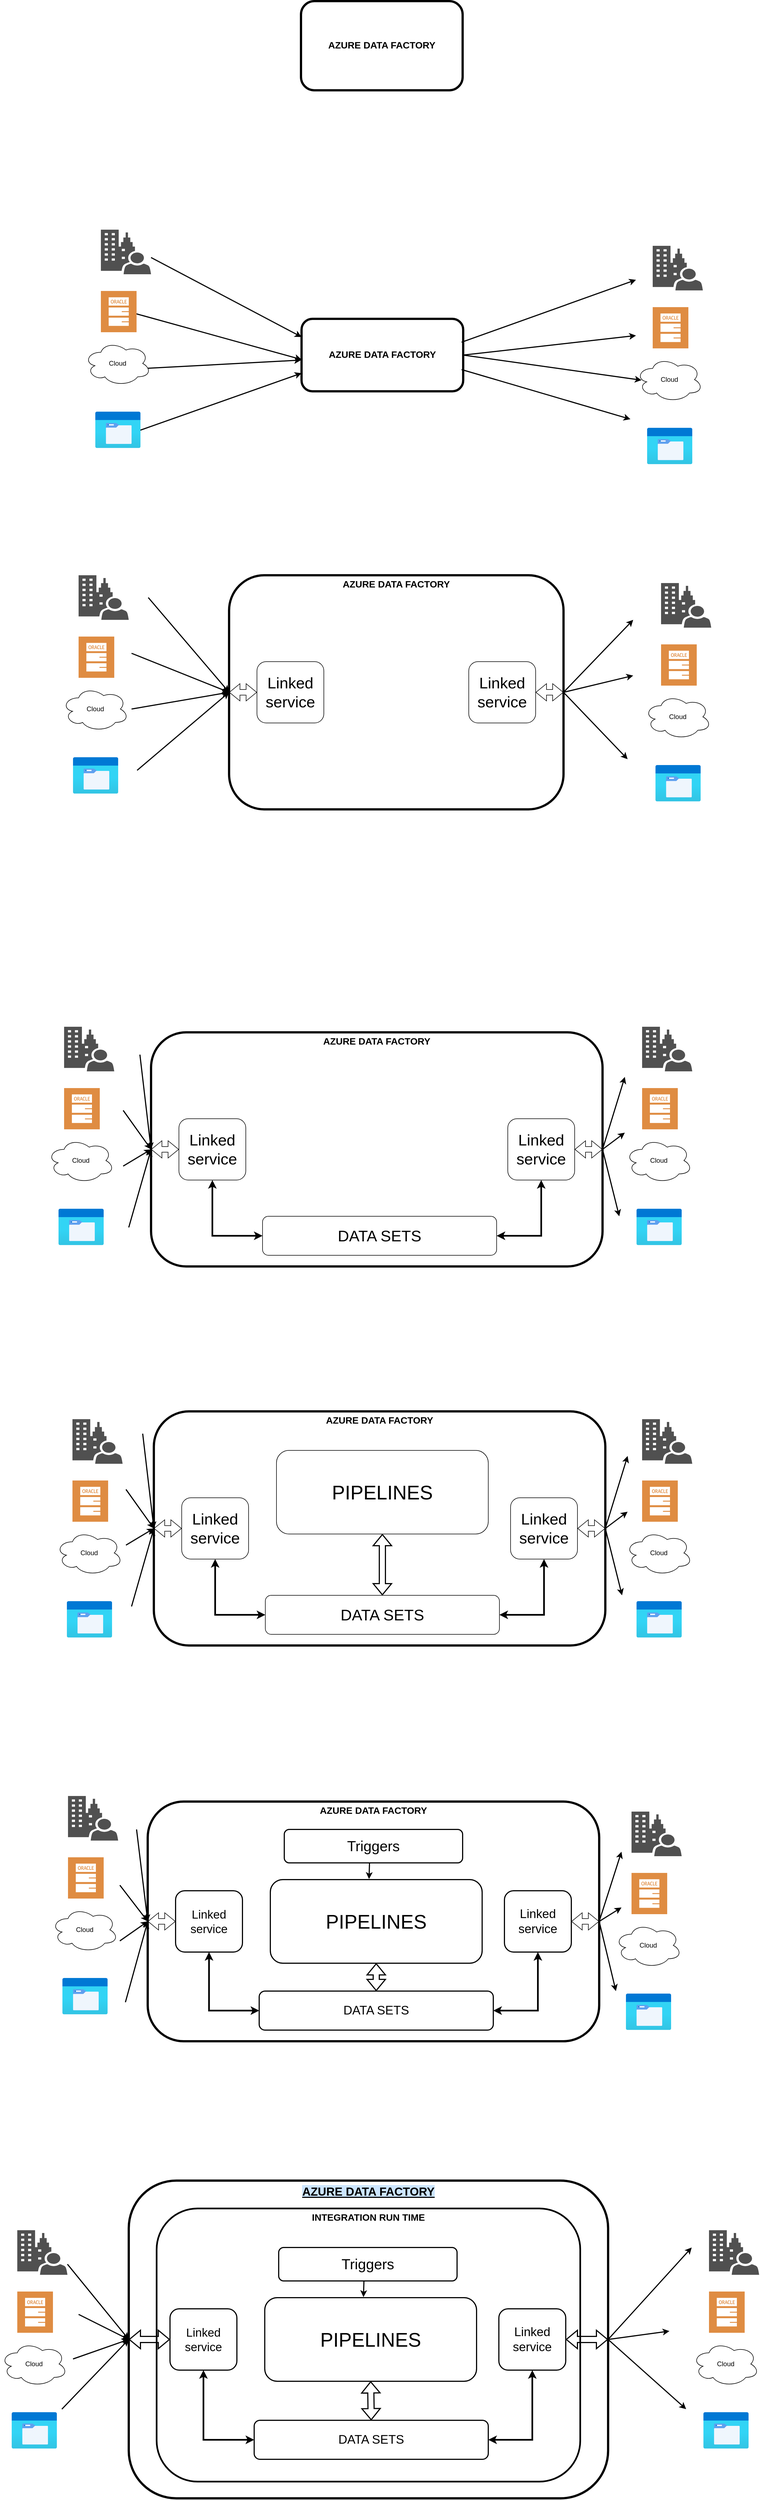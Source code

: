 <mxfile version="24.7.8">
  <diagram name="Page-1" id="BqMWQcpnarDLtOjDx7Me">
    <mxGraphModel dx="2394" dy="1834" grid="1" gridSize="10" guides="1" tooltips="1" connect="1" arrows="1" fold="1" page="1" pageScale="1" pageWidth="827" pageHeight="1169" math="0" shadow="0">
      <root>
        <mxCell id="0" />
        <mxCell id="1" parent="0" />
        <mxCell id="1pKOWPdrgFphoMtvFS82-1" value="&lt;b&gt;&lt;font style=&quot;font-size: 17px;&quot;&gt;AZURE DATA FACTORY&lt;/font&gt;&lt;/b&gt;" style="rounded=1;whiteSpace=wrap;html=1;strokeWidth=4;" parent="1" vertex="1">
          <mxGeometry x="289" y="-20" width="290" height="160" as="geometry" />
        </mxCell>
        <mxCell id="1pKOWPdrgFphoMtvFS82-2" value="&lt;b&gt;&lt;font style=&quot;font-size: 17px;&quot;&gt;AZURE DATA FACTORY&lt;/font&gt;&lt;/b&gt;" style="rounded=1;whiteSpace=wrap;html=1;strokeWidth=4;horizontal=1;" parent="1" vertex="1">
          <mxGeometry x="290" y="550" width="290" height="130" as="geometry" />
        </mxCell>
        <mxCell id="1pKOWPdrgFphoMtvFS82-4" value="" style="endArrow=classic;html=1;rounded=0;entryX=0;entryY=0.25;entryDx=0;entryDy=0;strokeWidth=2;" parent="1" target="1pKOWPdrgFphoMtvFS82-2" edge="1">
          <mxGeometry width="50" height="50" relative="1" as="geometry">
            <mxPoint x="20" y="440" as="sourcePoint" />
            <mxPoint x="440" y="610" as="targetPoint" />
          </mxGeometry>
        </mxCell>
        <mxCell id="1pKOWPdrgFphoMtvFS82-5" value="" style="endArrow=classic;html=1;rounded=0;entryX=0;entryY=0.25;entryDx=0;entryDy=0;strokeWidth=2;" parent="1" edge="1">
          <mxGeometry width="50" height="50" relative="1" as="geometry">
            <mxPoint x="-10" y="540" as="sourcePoint" />
            <mxPoint x="290" y="623" as="targetPoint" />
          </mxGeometry>
        </mxCell>
        <mxCell id="1pKOWPdrgFphoMtvFS82-6" value="" style="endArrow=classic;html=1;rounded=0;entryX=-0.003;entryY=0.569;entryDx=0;entryDy=0;strokeWidth=2;entryPerimeter=0;" parent="1" target="1pKOWPdrgFphoMtvFS82-2" edge="1">
          <mxGeometry width="50" height="50" relative="1" as="geometry">
            <mxPoint x="-10" y="640" as="sourcePoint" />
            <mxPoint x="250" y="723" as="targetPoint" />
          </mxGeometry>
        </mxCell>
        <mxCell id="1pKOWPdrgFphoMtvFS82-7" value="" style="endArrow=classic;html=1;rounded=0;entryX=0;entryY=0.75;entryDx=0;entryDy=0;strokeWidth=2;" parent="1" target="1pKOWPdrgFphoMtvFS82-2" edge="1">
          <mxGeometry width="50" height="50" relative="1" as="geometry">
            <mxPoint y="750" as="sourcePoint" />
            <mxPoint x="230" y="793" as="targetPoint" />
          </mxGeometry>
        </mxCell>
        <mxCell id="1pKOWPdrgFphoMtvFS82-8" value="" style="endArrow=classic;html=1;rounded=0;strokeWidth=2;exitX=0.99;exitY=0.323;exitDx=0;exitDy=0;exitPerimeter=0;" parent="1" source="1pKOWPdrgFphoMtvFS82-2" edge="1">
          <mxGeometry width="50" height="50" relative="1" as="geometry">
            <mxPoint x="620" y="490" as="sourcePoint" />
            <mxPoint x="890" y="480" as="targetPoint" />
          </mxGeometry>
        </mxCell>
        <mxCell id="1pKOWPdrgFphoMtvFS82-9" value="" style="endArrow=classic;html=1;rounded=0;strokeWidth=2;exitX=1;exitY=0.5;exitDx=0;exitDy=0;" parent="1" source="1pKOWPdrgFphoMtvFS82-2" edge="1">
          <mxGeometry width="50" height="50" relative="1" as="geometry">
            <mxPoint x="590" y="560" as="sourcePoint" />
            <mxPoint x="890" y="580" as="targetPoint" />
          </mxGeometry>
        </mxCell>
        <mxCell id="1pKOWPdrgFphoMtvFS82-10" value="" style="endArrow=classic;html=1;rounded=0;strokeWidth=2;exitX=1;exitY=0.5;exitDx=0;exitDy=0;" parent="1" source="1pKOWPdrgFphoMtvFS82-2" edge="1">
          <mxGeometry width="50" height="50" relative="1" as="geometry">
            <mxPoint x="590" y="640" as="sourcePoint" />
            <mxPoint x="900" y="660" as="targetPoint" />
          </mxGeometry>
        </mxCell>
        <mxCell id="1pKOWPdrgFphoMtvFS82-11" value="" style="endArrow=classic;html=1;rounded=0;strokeWidth=2;exitX=0.99;exitY=0.7;exitDx=0;exitDy=0;exitPerimeter=0;" parent="1" source="1pKOWPdrgFphoMtvFS82-2" edge="1">
          <mxGeometry width="50" height="50" relative="1" as="geometry">
            <mxPoint x="600" y="770" as="sourcePoint" />
            <mxPoint x="880" y="730" as="targetPoint" />
          </mxGeometry>
        </mxCell>
        <mxCell id="1pKOWPdrgFphoMtvFS82-14" value="" style="sketch=0;pointerEvents=1;shadow=0;dashed=0;html=1;strokeColor=none;fillColor=#DF8C42;labelPosition=center;verticalLabelPosition=bottom;verticalAlign=top;align=center;outlineConnect=0;shape=mxgraph.veeam2.oracle_db;" parent="1" vertex="1">
          <mxGeometry x="-70" y="500" width="64" height="74" as="geometry" />
        </mxCell>
        <mxCell id="1pKOWPdrgFphoMtvFS82-15" value="" style="image;aspect=fixed;html=1;points=[];align=center;fontSize=12;image=img/lib/azure2/general/Storage_Azure_Files.svg;" parent="1" vertex="1">
          <mxGeometry x="-80" y="716.19" width="81" height="65.81" as="geometry" />
        </mxCell>
        <mxCell id="1pKOWPdrgFphoMtvFS82-16" value="Cloud" style="ellipse;shape=cloud;whiteSpace=wrap;html=1;align=center;" parent="1" vertex="1">
          <mxGeometry x="-100" y="590" width="120" height="80" as="geometry" />
        </mxCell>
        <mxCell id="1pKOWPdrgFphoMtvFS82-18" value="" style="sketch=0;pointerEvents=1;shadow=0;dashed=0;html=1;strokeColor=none;fillColor=#505050;labelPosition=center;verticalLabelPosition=bottom;verticalAlign=top;outlineConnect=0;align=center;shape=mxgraph.office.users.on_premises_user;" parent="1" vertex="1">
          <mxGeometry x="-70" y="390" width="90" height="80" as="geometry" />
        </mxCell>
        <mxCell id="1pKOWPdrgFphoMtvFS82-19" value="" style="sketch=0;pointerEvents=1;shadow=0;dashed=0;html=1;strokeColor=none;fillColor=#DF8C42;labelPosition=center;verticalLabelPosition=bottom;verticalAlign=top;align=center;outlineConnect=0;shape=mxgraph.veeam2.oracle_db;" parent="1" vertex="1">
          <mxGeometry x="920" y="529" width="64" height="74" as="geometry" />
        </mxCell>
        <mxCell id="1pKOWPdrgFphoMtvFS82-20" value="" style="image;aspect=fixed;html=1;points=[];align=center;fontSize=12;image=img/lib/azure2/general/Storage_Azure_Files.svg;" parent="1" vertex="1">
          <mxGeometry x="910" y="745.19" width="81" height="65.81" as="geometry" />
        </mxCell>
        <mxCell id="1pKOWPdrgFphoMtvFS82-21" value="Cloud" style="ellipse;shape=cloud;whiteSpace=wrap;html=1;align=center;" parent="1" vertex="1">
          <mxGeometry x="890" y="619" width="120" height="80" as="geometry" />
        </mxCell>
        <mxCell id="1pKOWPdrgFphoMtvFS82-22" value="" style="sketch=0;pointerEvents=1;shadow=0;dashed=0;html=1;strokeColor=none;fillColor=#505050;labelPosition=center;verticalLabelPosition=bottom;verticalAlign=top;outlineConnect=0;align=center;shape=mxgraph.office.users.on_premises_user;" parent="1" vertex="1">
          <mxGeometry x="920" y="419" width="90" height="80" as="geometry" />
        </mxCell>
        <mxCell id="1pKOWPdrgFphoMtvFS82-23" value="&lt;b&gt;&lt;font style=&quot;font-size: 17px;&quot;&gt;AZURE DATA FACTORY&lt;/font&gt;&lt;/b&gt;" style="rounded=1;whiteSpace=wrap;html=1;strokeWidth=4;horizontal=1;verticalAlign=top;" parent="1" vertex="1">
          <mxGeometry x="160" y="1010" width="600" height="420" as="geometry" />
        </mxCell>
        <mxCell id="1pKOWPdrgFphoMtvFS82-24" value="" style="endArrow=classic;html=1;rounded=0;strokeWidth=2;exitX=1;exitY=0.5;exitDx=0;exitDy=0;" parent="1" source="1pKOWPdrgFphoMtvFS82-23" edge="1">
          <mxGeometry width="50" height="50" relative="1" as="geometry">
            <mxPoint x="615" y="1100" as="sourcePoint" />
            <mxPoint x="885" y="1090" as="targetPoint" />
          </mxGeometry>
        </mxCell>
        <mxCell id="1pKOWPdrgFphoMtvFS82-25" value="" style="endArrow=classic;html=1;rounded=0;strokeWidth=2;exitX=1;exitY=0.5;exitDx=0;exitDy=0;" parent="1" source="1pKOWPdrgFphoMtvFS82-23" edge="1">
          <mxGeometry width="50" height="50" relative="1" as="geometry">
            <mxPoint x="585" y="1170" as="sourcePoint" />
            <mxPoint x="885" y="1190" as="targetPoint" />
          </mxGeometry>
        </mxCell>
        <mxCell id="1pKOWPdrgFphoMtvFS82-26" value="" style="endArrow=classic;html=1;rounded=0;strokeWidth=2;exitX=1;exitY=0.5;exitDx=0;exitDy=0;" parent="1" source="1pKOWPdrgFphoMtvFS82-23" edge="1">
          <mxGeometry width="50" height="50" relative="1" as="geometry">
            <mxPoint x="595" y="1380" as="sourcePoint" />
            <mxPoint x="875" y="1340" as="targetPoint" />
          </mxGeometry>
        </mxCell>
        <mxCell id="1pKOWPdrgFphoMtvFS82-27" value="" style="endArrow=classic;html=1;rounded=0;entryX=0;entryY=0.5;entryDx=0;entryDy=0;strokeWidth=2;" parent="1" target="1pKOWPdrgFphoMtvFS82-23" edge="1">
          <mxGeometry width="50" height="50" relative="1" as="geometry">
            <mxPoint x="15" y="1050" as="sourcePoint" />
            <mxPoint x="435" y="1220" as="targetPoint" />
          </mxGeometry>
        </mxCell>
        <mxCell id="1pKOWPdrgFphoMtvFS82-28" value="" style="endArrow=classic;html=1;rounded=0;entryX=0;entryY=0.5;entryDx=0;entryDy=0;strokeWidth=2;" parent="1" target="1pKOWPdrgFphoMtvFS82-23" edge="1">
          <mxGeometry width="50" height="50" relative="1" as="geometry">
            <mxPoint x="-15" y="1150" as="sourcePoint" />
            <mxPoint x="285" y="1233" as="targetPoint" />
          </mxGeometry>
        </mxCell>
        <mxCell id="1pKOWPdrgFphoMtvFS82-29" value="" style="endArrow=classic;html=1;rounded=0;entryX=0;entryY=0.5;entryDx=0;entryDy=0;strokeWidth=2;" parent="1" target="1pKOWPdrgFphoMtvFS82-23" edge="1">
          <mxGeometry width="50" height="50" relative="1" as="geometry">
            <mxPoint x="-15" y="1250" as="sourcePoint" />
            <mxPoint x="245" y="1333" as="targetPoint" />
          </mxGeometry>
        </mxCell>
        <mxCell id="1pKOWPdrgFphoMtvFS82-30" value="" style="endArrow=classic;html=1;rounded=0;entryX=0;entryY=0.5;entryDx=0;entryDy=0;strokeWidth=2;" parent="1" target="1pKOWPdrgFphoMtvFS82-23" edge="1">
          <mxGeometry width="50" height="50" relative="1" as="geometry">
            <mxPoint x="-5" y="1360" as="sourcePoint" />
            <mxPoint x="225" y="1403" as="targetPoint" />
          </mxGeometry>
        </mxCell>
        <mxCell id="1pKOWPdrgFphoMtvFS82-31" value="Linked service" style="rounded=1;whiteSpace=wrap;html=1;fontSize=28;" parent="1" vertex="1">
          <mxGeometry x="210" y="1165" width="120" height="110" as="geometry" />
        </mxCell>
        <mxCell id="1pKOWPdrgFphoMtvFS82-35" value="" style="shape=flexArrow;endArrow=classic;startArrow=classic;html=1;rounded=0;exitX=0;exitY=0.5;exitDx=0;exitDy=0;entryX=0;entryY=0.5;entryDx=0;entryDy=0;" parent="1" source="1pKOWPdrgFphoMtvFS82-23" target="1pKOWPdrgFphoMtvFS82-31" edge="1">
          <mxGeometry width="100" height="100" relative="1" as="geometry">
            <mxPoint x="430" y="1300" as="sourcePoint" />
            <mxPoint x="530" y="1200" as="targetPoint" />
          </mxGeometry>
        </mxCell>
        <mxCell id="1pKOWPdrgFphoMtvFS82-38" value="Linked service" style="rounded=1;whiteSpace=wrap;html=1;fontSize=28;" parent="1" vertex="1">
          <mxGeometry x="590" y="1165" width="120" height="110" as="geometry" />
        </mxCell>
        <mxCell id="1pKOWPdrgFphoMtvFS82-39" value="" style="shape=flexArrow;endArrow=classic;startArrow=classic;html=1;rounded=0;exitX=1;exitY=0.5;exitDx=0;exitDy=0;" parent="1" source="1pKOWPdrgFphoMtvFS82-38" edge="1">
          <mxGeometry width="100" height="100" relative="1" as="geometry">
            <mxPoint x="710" y="1220" as="sourcePoint" />
            <mxPoint x="760" y="1220" as="targetPoint" />
          </mxGeometry>
        </mxCell>
        <mxCell id="1pKOWPdrgFphoMtvFS82-40" value="&lt;b&gt;&lt;font style=&quot;font-size: 17px;&quot;&gt;AZURE DATA FACTORY&lt;/font&gt;&lt;/b&gt;" style="rounded=1;whiteSpace=wrap;html=1;strokeWidth=4;horizontal=1;verticalAlign=top;" parent="1" vertex="1">
          <mxGeometry x="20" y="1830" width="810" height="420" as="geometry" />
        </mxCell>
        <mxCell id="1pKOWPdrgFphoMtvFS82-41" value="" style="endArrow=classic;html=1;rounded=0;strokeWidth=2;exitX=1;exitY=0.5;exitDx=0;exitDy=0;" parent="1" source="1pKOWPdrgFphoMtvFS82-40" edge="1">
          <mxGeometry width="50" height="50" relative="1" as="geometry">
            <mxPoint x="600" y="1920" as="sourcePoint" />
            <mxPoint x="870" y="1910" as="targetPoint" />
          </mxGeometry>
        </mxCell>
        <mxCell id="1pKOWPdrgFphoMtvFS82-42" value="" style="endArrow=classic;html=1;rounded=0;strokeWidth=2;exitX=1;exitY=0.5;exitDx=0;exitDy=0;" parent="1" source="1pKOWPdrgFphoMtvFS82-40" edge="1">
          <mxGeometry width="50" height="50" relative="1" as="geometry">
            <mxPoint x="570" y="1990" as="sourcePoint" />
            <mxPoint x="870" y="2010" as="targetPoint" />
          </mxGeometry>
        </mxCell>
        <mxCell id="1pKOWPdrgFphoMtvFS82-43" value="" style="endArrow=classic;html=1;rounded=0;strokeWidth=2;exitX=1;exitY=0.5;exitDx=0;exitDy=0;" parent="1" source="1pKOWPdrgFphoMtvFS82-40" edge="1">
          <mxGeometry width="50" height="50" relative="1" as="geometry">
            <mxPoint x="580" y="2200" as="sourcePoint" />
            <mxPoint x="860" y="2160" as="targetPoint" />
          </mxGeometry>
        </mxCell>
        <mxCell id="1pKOWPdrgFphoMtvFS82-44" value="" style="endArrow=classic;html=1;rounded=0;entryX=0;entryY=0.5;entryDx=0;entryDy=0;strokeWidth=2;" parent="1" target="1pKOWPdrgFphoMtvFS82-40" edge="1">
          <mxGeometry width="50" height="50" relative="1" as="geometry">
            <mxPoint y="1870" as="sourcePoint" />
            <mxPoint x="420" y="2040" as="targetPoint" />
          </mxGeometry>
        </mxCell>
        <mxCell id="1pKOWPdrgFphoMtvFS82-45" value="" style="endArrow=classic;html=1;rounded=0;entryX=0;entryY=0.5;entryDx=0;entryDy=0;strokeWidth=2;" parent="1" target="1pKOWPdrgFphoMtvFS82-40" edge="1">
          <mxGeometry width="50" height="50" relative="1" as="geometry">
            <mxPoint x="-30" y="1970" as="sourcePoint" />
            <mxPoint x="270" y="2053" as="targetPoint" />
          </mxGeometry>
        </mxCell>
        <mxCell id="1pKOWPdrgFphoMtvFS82-46" value="" style="endArrow=classic;html=1;rounded=0;entryX=0;entryY=0.5;entryDx=0;entryDy=0;strokeWidth=2;" parent="1" target="1pKOWPdrgFphoMtvFS82-40" edge="1">
          <mxGeometry width="50" height="50" relative="1" as="geometry">
            <mxPoint x="-30" y="2070" as="sourcePoint" />
            <mxPoint x="230" y="2153" as="targetPoint" />
          </mxGeometry>
        </mxCell>
        <mxCell id="1pKOWPdrgFphoMtvFS82-47" value="" style="endArrow=classic;html=1;rounded=0;entryX=0;entryY=0.5;entryDx=0;entryDy=0;strokeWidth=2;" parent="1" target="1pKOWPdrgFphoMtvFS82-40" edge="1">
          <mxGeometry width="50" height="50" relative="1" as="geometry">
            <mxPoint x="-20" y="2180" as="sourcePoint" />
            <mxPoint x="210" y="2223" as="targetPoint" />
          </mxGeometry>
        </mxCell>
        <mxCell id="1pKOWPdrgFphoMtvFS82-48" value="Linked service" style="rounded=1;whiteSpace=wrap;html=1;fontSize=28;" parent="1" vertex="1">
          <mxGeometry x="70" y="1985" width="120" height="110" as="geometry" />
        </mxCell>
        <mxCell id="1pKOWPdrgFphoMtvFS82-49" value="" style="shape=flexArrow;endArrow=classic;startArrow=classic;html=1;rounded=0;exitX=0;exitY=0.5;exitDx=0;exitDy=0;entryX=0;entryY=0.5;entryDx=0;entryDy=0;" parent="1" source="1pKOWPdrgFphoMtvFS82-40" target="1pKOWPdrgFphoMtvFS82-48" edge="1">
          <mxGeometry width="100" height="100" relative="1" as="geometry">
            <mxPoint x="415" y="2120" as="sourcePoint" />
            <mxPoint x="515" y="2020" as="targetPoint" />
          </mxGeometry>
        </mxCell>
        <mxCell id="1pKOWPdrgFphoMtvFS82-50" value="Linked service" style="rounded=1;whiteSpace=wrap;html=1;fontSize=28;" parent="1" vertex="1">
          <mxGeometry x="660" y="1985" width="120" height="110" as="geometry" />
        </mxCell>
        <mxCell id="1pKOWPdrgFphoMtvFS82-51" value="" style="shape=flexArrow;endArrow=classic;startArrow=classic;html=1;rounded=0;exitX=1;exitY=0.5;exitDx=0;exitDy=0;entryX=1;entryY=0.5;entryDx=0;entryDy=0;" parent="1" source="1pKOWPdrgFphoMtvFS82-50" target="1pKOWPdrgFphoMtvFS82-40" edge="1">
          <mxGeometry width="100" height="100" relative="1" as="geometry">
            <mxPoint x="695" y="2040" as="sourcePoint" />
            <mxPoint x="745" y="2040" as="targetPoint" />
          </mxGeometry>
        </mxCell>
        <mxCell id="1pKOWPdrgFphoMtvFS82-52" value="DATA SETS" style="rounded=1;whiteSpace=wrap;html=1;fontSize=28;" parent="1" vertex="1">
          <mxGeometry x="220" y="2160" width="420" height="70" as="geometry" />
        </mxCell>
        <mxCell id="1pKOWPdrgFphoMtvFS82-94" value="" style="endArrow=classic;startArrow=classic;html=1;rounded=0;exitX=0.5;exitY=1;exitDx=0;exitDy=0;entryX=0;entryY=0.5;entryDx=0;entryDy=0;strokeWidth=3;" parent="1" source="1pKOWPdrgFphoMtvFS82-48" target="1pKOWPdrgFphoMtvFS82-52" edge="1">
          <mxGeometry width="50" height="50" relative="1" as="geometry">
            <mxPoint x="450" y="2300" as="sourcePoint" />
            <mxPoint x="500" y="2250" as="targetPoint" />
            <Array as="points">
              <mxPoint x="130" y="2195" />
            </Array>
          </mxGeometry>
        </mxCell>
        <mxCell id="1pKOWPdrgFphoMtvFS82-95" value="" style="endArrow=classic;startArrow=classic;html=1;rounded=0;entryX=0.5;entryY=1;entryDx=0;entryDy=0;exitX=1;exitY=0.5;exitDx=0;exitDy=0;strokeWidth=3;" parent="1" source="1pKOWPdrgFphoMtvFS82-52" target="1pKOWPdrgFphoMtvFS82-50" edge="1">
          <mxGeometry width="50" height="50" relative="1" as="geometry">
            <mxPoint x="450" y="2300" as="sourcePoint" />
            <mxPoint x="500" y="2250" as="targetPoint" />
            <Array as="points">
              <mxPoint x="720" y="2195" />
            </Array>
          </mxGeometry>
        </mxCell>
        <mxCell id="1pKOWPdrgFphoMtvFS82-111" value="&lt;b&gt;&lt;font style=&quot;font-size: 17px;&quot;&gt;AZURE DATA FACTORY&lt;/font&gt;&lt;/b&gt;" style="rounded=1;whiteSpace=wrap;html=1;strokeWidth=4;horizontal=1;verticalAlign=top;" parent="1" vertex="1">
          <mxGeometry x="25" y="2510" width="810" height="420" as="geometry" />
        </mxCell>
        <mxCell id="1pKOWPdrgFphoMtvFS82-112" value="" style="endArrow=classic;html=1;rounded=0;strokeWidth=2;exitX=1;exitY=0.5;exitDx=0;exitDy=0;" parent="1" source="1pKOWPdrgFphoMtvFS82-111" edge="1">
          <mxGeometry width="50" height="50" relative="1" as="geometry">
            <mxPoint x="605" y="2600" as="sourcePoint" />
            <mxPoint x="875" y="2590" as="targetPoint" />
          </mxGeometry>
        </mxCell>
        <mxCell id="1pKOWPdrgFphoMtvFS82-113" value="" style="endArrow=classic;html=1;rounded=0;strokeWidth=2;exitX=1;exitY=0.5;exitDx=0;exitDy=0;" parent="1" source="1pKOWPdrgFphoMtvFS82-111" edge="1">
          <mxGeometry width="50" height="50" relative="1" as="geometry">
            <mxPoint x="575" y="2670" as="sourcePoint" />
            <mxPoint x="875" y="2690" as="targetPoint" />
          </mxGeometry>
        </mxCell>
        <mxCell id="1pKOWPdrgFphoMtvFS82-114" value="" style="endArrow=classic;html=1;rounded=0;strokeWidth=2;exitX=1;exitY=0.5;exitDx=0;exitDy=0;" parent="1" source="1pKOWPdrgFphoMtvFS82-111" edge="1">
          <mxGeometry width="50" height="50" relative="1" as="geometry">
            <mxPoint x="585" y="2880" as="sourcePoint" />
            <mxPoint x="865" y="2840" as="targetPoint" />
          </mxGeometry>
        </mxCell>
        <mxCell id="1pKOWPdrgFphoMtvFS82-115" value="" style="endArrow=classic;html=1;rounded=0;entryX=0;entryY=0.5;entryDx=0;entryDy=0;strokeWidth=2;" parent="1" target="1pKOWPdrgFphoMtvFS82-111" edge="1">
          <mxGeometry width="50" height="50" relative="1" as="geometry">
            <mxPoint x="5" y="2550" as="sourcePoint" />
            <mxPoint x="425" y="2720" as="targetPoint" />
          </mxGeometry>
        </mxCell>
        <mxCell id="1pKOWPdrgFphoMtvFS82-116" value="" style="endArrow=classic;html=1;rounded=0;entryX=0;entryY=0.5;entryDx=0;entryDy=0;strokeWidth=2;" parent="1" target="1pKOWPdrgFphoMtvFS82-111" edge="1">
          <mxGeometry width="50" height="50" relative="1" as="geometry">
            <mxPoint x="-25" y="2650" as="sourcePoint" />
            <mxPoint x="275" y="2733" as="targetPoint" />
          </mxGeometry>
        </mxCell>
        <mxCell id="1pKOWPdrgFphoMtvFS82-117" value="" style="endArrow=classic;html=1;rounded=0;entryX=0;entryY=0.5;entryDx=0;entryDy=0;strokeWidth=2;" parent="1" target="1pKOWPdrgFphoMtvFS82-111" edge="1">
          <mxGeometry width="50" height="50" relative="1" as="geometry">
            <mxPoint x="-25" y="2750" as="sourcePoint" />
            <mxPoint x="235" y="2833" as="targetPoint" />
          </mxGeometry>
        </mxCell>
        <mxCell id="1pKOWPdrgFphoMtvFS82-118" value="" style="endArrow=classic;html=1;rounded=0;entryX=0;entryY=0.5;entryDx=0;entryDy=0;strokeWidth=2;" parent="1" target="1pKOWPdrgFphoMtvFS82-111" edge="1">
          <mxGeometry width="50" height="50" relative="1" as="geometry">
            <mxPoint x="-15" y="2860" as="sourcePoint" />
            <mxPoint x="215" y="2903" as="targetPoint" />
          </mxGeometry>
        </mxCell>
        <mxCell id="1pKOWPdrgFphoMtvFS82-119" value="Linked service" style="rounded=1;whiteSpace=wrap;html=1;fontSize=28;" parent="1" vertex="1">
          <mxGeometry x="75" y="2665" width="120" height="110" as="geometry" />
        </mxCell>
        <mxCell id="1pKOWPdrgFphoMtvFS82-120" value="" style="shape=flexArrow;endArrow=classic;startArrow=classic;html=1;rounded=0;exitX=0;exitY=0.5;exitDx=0;exitDy=0;entryX=0;entryY=0.5;entryDx=0;entryDy=0;" parent="1" source="1pKOWPdrgFphoMtvFS82-111" target="1pKOWPdrgFphoMtvFS82-119" edge="1">
          <mxGeometry width="100" height="100" relative="1" as="geometry">
            <mxPoint x="420" y="2800" as="sourcePoint" />
            <mxPoint x="520" y="2700" as="targetPoint" />
          </mxGeometry>
        </mxCell>
        <mxCell id="1pKOWPdrgFphoMtvFS82-121" value="Linked service" style="rounded=1;whiteSpace=wrap;html=1;fontSize=28;" parent="1" vertex="1">
          <mxGeometry x="665" y="2665" width="120" height="110" as="geometry" />
        </mxCell>
        <mxCell id="1pKOWPdrgFphoMtvFS82-122" value="" style="shape=flexArrow;endArrow=classic;startArrow=classic;html=1;rounded=0;exitX=1;exitY=0.5;exitDx=0;exitDy=0;entryX=1;entryY=0.5;entryDx=0;entryDy=0;" parent="1" source="1pKOWPdrgFphoMtvFS82-121" target="1pKOWPdrgFphoMtvFS82-111" edge="1">
          <mxGeometry width="100" height="100" relative="1" as="geometry">
            <mxPoint x="700" y="2720" as="sourcePoint" />
            <mxPoint x="750" y="2720" as="targetPoint" />
          </mxGeometry>
        </mxCell>
        <mxCell id="1pKOWPdrgFphoMtvFS82-123" value="DATA SETS" style="rounded=1;whiteSpace=wrap;html=1;fontSize=28;" parent="1" vertex="1">
          <mxGeometry x="225" y="2840" width="420" height="70" as="geometry" />
        </mxCell>
        <mxCell id="1pKOWPdrgFphoMtvFS82-124" value="" style="endArrow=classic;startArrow=classic;html=1;rounded=0;exitX=0.5;exitY=1;exitDx=0;exitDy=0;entryX=0;entryY=0.5;entryDx=0;entryDy=0;strokeWidth=3;" parent="1" source="1pKOWPdrgFphoMtvFS82-119" target="1pKOWPdrgFphoMtvFS82-123" edge="1">
          <mxGeometry width="50" height="50" relative="1" as="geometry">
            <mxPoint x="455" y="2980" as="sourcePoint" />
            <mxPoint x="505" y="2930" as="targetPoint" />
            <Array as="points">
              <mxPoint x="135" y="2875" />
            </Array>
          </mxGeometry>
        </mxCell>
        <mxCell id="1pKOWPdrgFphoMtvFS82-125" value="" style="endArrow=classic;startArrow=classic;html=1;rounded=0;entryX=0.5;entryY=1;entryDx=0;entryDy=0;exitX=1;exitY=0.5;exitDx=0;exitDy=0;strokeWidth=3;" parent="1" source="1pKOWPdrgFphoMtvFS82-123" target="1pKOWPdrgFphoMtvFS82-121" edge="1">
          <mxGeometry width="50" height="50" relative="1" as="geometry">
            <mxPoint x="455" y="2980" as="sourcePoint" />
            <mxPoint x="505" y="2930" as="targetPoint" />
            <Array as="points">
              <mxPoint x="725" y="2875" />
            </Array>
          </mxGeometry>
        </mxCell>
        <mxCell id="1pKOWPdrgFphoMtvFS82-126" value="PIPELINES" style="rounded=1;whiteSpace=wrap;html=1;fontSize=35;" parent="1" vertex="1">
          <mxGeometry x="245" y="2580" width="380" height="150" as="geometry" />
        </mxCell>
        <mxCell id="1pKOWPdrgFphoMtvFS82-127" value="" style="shape=flexArrow;endArrow=classic;startArrow=classic;html=1;rounded=0;exitX=0.5;exitY=0;exitDx=0;exitDy=0;entryX=0.5;entryY=1;entryDx=0;entryDy=0;strokeWidth=2;" parent="1" source="1pKOWPdrgFphoMtvFS82-123" target="1pKOWPdrgFphoMtvFS82-126" edge="1">
          <mxGeometry width="100" height="100" relative="1" as="geometry">
            <mxPoint x="430" y="2750" as="sourcePoint" />
            <mxPoint x="530" y="2650" as="targetPoint" />
          </mxGeometry>
        </mxCell>
        <mxCell id="1pKOWPdrgFphoMtvFS82-128" value="&lt;b&gt;&lt;font style=&quot;font-size: 17px;&quot;&gt;AZURE DATA FACTORY&lt;/font&gt;&lt;/b&gt;" style="rounded=1;whiteSpace=wrap;html=1;strokeWidth=4;horizontal=1;verticalAlign=top;" parent="1" vertex="1">
          <mxGeometry x="14" y="3210" width="810" height="430" as="geometry" />
        </mxCell>
        <mxCell id="1pKOWPdrgFphoMtvFS82-129" value="" style="endArrow=classic;html=1;rounded=0;strokeWidth=2;exitX=1;exitY=0.5;exitDx=0;exitDy=0;" parent="1" source="1pKOWPdrgFphoMtvFS82-128" edge="1">
          <mxGeometry width="50" height="50" relative="1" as="geometry">
            <mxPoint x="594" y="3310" as="sourcePoint" />
            <mxPoint x="864" y="3300" as="targetPoint" />
          </mxGeometry>
        </mxCell>
        <mxCell id="1pKOWPdrgFphoMtvFS82-130" value="" style="endArrow=classic;html=1;rounded=0;strokeWidth=2;exitX=1;exitY=0.5;exitDx=0;exitDy=0;" parent="1" source="1pKOWPdrgFphoMtvFS82-128" edge="1">
          <mxGeometry width="50" height="50" relative="1" as="geometry">
            <mxPoint x="564" y="3380" as="sourcePoint" />
            <mxPoint x="864" y="3400" as="targetPoint" />
          </mxGeometry>
        </mxCell>
        <mxCell id="1pKOWPdrgFphoMtvFS82-131" value="" style="endArrow=classic;html=1;rounded=0;strokeWidth=2;exitX=1;exitY=0.5;exitDx=0;exitDy=0;" parent="1" source="1pKOWPdrgFphoMtvFS82-128" edge="1">
          <mxGeometry width="50" height="50" relative="1" as="geometry">
            <mxPoint x="574" y="3590" as="sourcePoint" />
            <mxPoint x="854" y="3550" as="targetPoint" />
          </mxGeometry>
        </mxCell>
        <mxCell id="1pKOWPdrgFphoMtvFS82-132" value="" style="endArrow=classic;html=1;rounded=0;entryX=0;entryY=0.5;entryDx=0;entryDy=0;strokeWidth=2;" parent="1" target="1pKOWPdrgFphoMtvFS82-128" edge="1">
          <mxGeometry width="50" height="50" relative="1" as="geometry">
            <mxPoint x="-6" y="3260" as="sourcePoint" />
            <mxPoint x="414" y="3430" as="targetPoint" />
          </mxGeometry>
        </mxCell>
        <mxCell id="1pKOWPdrgFphoMtvFS82-133" value="" style="endArrow=classic;html=1;rounded=0;entryX=0;entryY=0.5;entryDx=0;entryDy=0;strokeWidth=2;" parent="1" target="1pKOWPdrgFphoMtvFS82-128" edge="1">
          <mxGeometry width="50" height="50" relative="1" as="geometry">
            <mxPoint x="-36" y="3360" as="sourcePoint" />
            <mxPoint x="264" y="3443" as="targetPoint" />
          </mxGeometry>
        </mxCell>
        <mxCell id="1pKOWPdrgFphoMtvFS82-134" value="" style="endArrow=classic;html=1;rounded=0;entryX=0;entryY=0.5;entryDx=0;entryDy=0;strokeWidth=2;" parent="1" target="1pKOWPdrgFphoMtvFS82-128" edge="1">
          <mxGeometry width="50" height="50" relative="1" as="geometry">
            <mxPoint x="-36" y="3460" as="sourcePoint" />
            <mxPoint x="224" y="3543" as="targetPoint" />
          </mxGeometry>
        </mxCell>
        <mxCell id="1pKOWPdrgFphoMtvFS82-135" value="" style="endArrow=classic;html=1;rounded=0;entryX=0;entryY=0.5;entryDx=0;entryDy=0;strokeWidth=2;" parent="1" target="1pKOWPdrgFphoMtvFS82-128" edge="1">
          <mxGeometry width="50" height="50" relative="1" as="geometry">
            <mxPoint x="-26" y="3570" as="sourcePoint" />
            <mxPoint x="204" y="3613" as="targetPoint" />
          </mxGeometry>
        </mxCell>
        <mxCell id="1pKOWPdrgFphoMtvFS82-136" value="Linked service" style="rounded=1;whiteSpace=wrap;html=1;fontSize=21;strokeWidth=2;" parent="1" vertex="1">
          <mxGeometry x="64" y="3370" width="120" height="110" as="geometry" />
        </mxCell>
        <mxCell id="1pKOWPdrgFphoMtvFS82-137" value="" style="shape=flexArrow;endArrow=classic;startArrow=classic;html=1;rounded=0;exitX=0;exitY=0.5;exitDx=0;exitDy=0;entryX=0;entryY=0.5;entryDx=0;entryDy=0;" parent="1" source="1pKOWPdrgFphoMtvFS82-128" target="1pKOWPdrgFphoMtvFS82-136" edge="1">
          <mxGeometry width="100" height="100" relative="1" as="geometry">
            <mxPoint x="409" y="3510" as="sourcePoint" />
            <mxPoint x="509" y="3410" as="targetPoint" />
          </mxGeometry>
        </mxCell>
        <mxCell id="1pKOWPdrgFphoMtvFS82-138" value="Linked service" style="rounded=1;whiteSpace=wrap;html=1;fontSize=22;strokeWidth=2;" parent="1" vertex="1">
          <mxGeometry x="654" y="3370" width="120" height="110" as="geometry" />
        </mxCell>
        <mxCell id="1pKOWPdrgFphoMtvFS82-139" value="" style="shape=flexArrow;endArrow=classic;startArrow=classic;html=1;rounded=0;exitX=1;exitY=0.5;exitDx=0;exitDy=0;entryX=1;entryY=0.5;entryDx=0;entryDy=0;" parent="1" source="1pKOWPdrgFphoMtvFS82-138" target="1pKOWPdrgFphoMtvFS82-128" edge="1">
          <mxGeometry width="100" height="100" relative="1" as="geometry">
            <mxPoint x="689" y="3430" as="sourcePoint" />
            <mxPoint x="739" y="3430" as="targetPoint" />
          </mxGeometry>
        </mxCell>
        <mxCell id="1pKOWPdrgFphoMtvFS82-140" value="DATA SETS" style="rounded=1;whiteSpace=wrap;html=1;fontSize=22;strokeWidth=2;" parent="1" vertex="1">
          <mxGeometry x="214" y="3550" width="420" height="70" as="geometry" />
        </mxCell>
        <mxCell id="1pKOWPdrgFphoMtvFS82-141" value="" style="endArrow=classic;startArrow=classic;html=1;rounded=0;exitX=0.5;exitY=1;exitDx=0;exitDy=0;entryX=0;entryY=0.5;entryDx=0;entryDy=0;strokeWidth=3;" parent="1" source="1pKOWPdrgFphoMtvFS82-136" target="1pKOWPdrgFphoMtvFS82-140" edge="1">
          <mxGeometry width="50" height="50" relative="1" as="geometry">
            <mxPoint x="444" y="3690" as="sourcePoint" />
            <mxPoint x="494" y="3640" as="targetPoint" />
            <Array as="points">
              <mxPoint x="124" y="3585" />
            </Array>
          </mxGeometry>
        </mxCell>
        <mxCell id="1pKOWPdrgFphoMtvFS82-142" value="" style="endArrow=classic;startArrow=classic;html=1;rounded=0;entryX=0.5;entryY=1;entryDx=0;entryDy=0;exitX=1;exitY=0.5;exitDx=0;exitDy=0;strokeWidth=3;" parent="1" source="1pKOWPdrgFphoMtvFS82-140" target="1pKOWPdrgFphoMtvFS82-138" edge="1">
          <mxGeometry width="50" height="50" relative="1" as="geometry">
            <mxPoint x="444" y="3690" as="sourcePoint" />
            <mxPoint x="494" y="3640" as="targetPoint" />
            <Array as="points">
              <mxPoint x="714" y="3585" />
            </Array>
          </mxGeometry>
        </mxCell>
        <mxCell id="1pKOWPdrgFphoMtvFS82-143" value="PIPELINES" style="rounded=1;whiteSpace=wrap;html=1;fontSize=35;strokeWidth=2;" parent="1" vertex="1">
          <mxGeometry x="234" y="3350" width="380" height="150" as="geometry" />
        </mxCell>
        <mxCell id="1pKOWPdrgFphoMtvFS82-144" value="" style="shape=flexArrow;endArrow=classic;startArrow=classic;html=1;rounded=0;exitX=0.5;exitY=0;exitDx=0;exitDy=0;entryX=0.5;entryY=1;entryDx=0;entryDy=0;strokeWidth=2;" parent="1" source="1pKOWPdrgFphoMtvFS82-140" target="1pKOWPdrgFphoMtvFS82-143" edge="1">
          <mxGeometry width="100" height="100" relative="1" as="geometry">
            <mxPoint x="419" y="3460" as="sourcePoint" />
            <mxPoint x="519" y="3360" as="targetPoint" />
          </mxGeometry>
        </mxCell>
        <mxCell id="1pKOWPdrgFphoMtvFS82-145" value="Triggers" style="rounded=1;whiteSpace=wrap;html=1;fontSize=26;strokeWidth=2;" parent="1" vertex="1">
          <mxGeometry x="259" y="3260" width="320" height="60" as="geometry" />
        </mxCell>
        <mxCell id="1pKOWPdrgFphoMtvFS82-147" value="" style="endArrow=classic;html=1;rounded=0;exitX=0.478;exitY=0.983;exitDx=0;exitDy=0;exitPerimeter=0;entryX=0.466;entryY=-0.007;entryDx=0;entryDy=0;entryPerimeter=0;strokeWidth=2;" parent="1" source="1pKOWPdrgFphoMtvFS82-145" target="1pKOWPdrgFphoMtvFS82-143" edge="1">
          <mxGeometry width="50" height="50" relative="1" as="geometry">
            <mxPoint x="330" y="3400" as="sourcePoint" />
            <mxPoint x="380" y="3350" as="targetPoint" />
          </mxGeometry>
        </mxCell>
        <mxCell id="1pKOWPdrgFphoMtvFS82-148" value="" style="image;aspect=fixed;html=1;points=[];align=center;fontSize=12;image=img/lib/azure2/general/Storage_Azure_Files.svg;" parent="1" vertex="1">
          <mxGeometry x="-230" y="4305.19" width="81" height="65.81" as="geometry" />
        </mxCell>
        <mxCell id="1pKOWPdrgFphoMtvFS82-149" value="Cloud" style="ellipse;shape=cloud;whiteSpace=wrap;html=1;align=center;" parent="1" vertex="1">
          <mxGeometry x="-250" y="4179" width="120" height="80" as="geometry" />
        </mxCell>
        <mxCell id="1pKOWPdrgFphoMtvFS82-150" value="" style="sketch=0;pointerEvents=1;shadow=0;dashed=0;html=1;strokeColor=none;fillColor=#DF8C42;labelPosition=center;verticalLabelPosition=bottom;verticalAlign=top;align=center;outlineConnect=0;shape=mxgraph.veeam2.oracle_db;" parent="1" vertex="1">
          <mxGeometry x="-220" y="4089" width="64" height="74" as="geometry" />
        </mxCell>
        <mxCell id="1pKOWPdrgFphoMtvFS82-151" value="" style="sketch=0;pointerEvents=1;shadow=0;dashed=0;html=1;strokeColor=none;fillColor=#505050;labelPosition=center;verticalLabelPosition=bottom;verticalAlign=top;outlineConnect=0;align=center;shape=mxgraph.office.users.on_premises_user;" parent="1" vertex="1">
          <mxGeometry x="-220" y="3979" width="90" height="80" as="geometry" />
        </mxCell>
        <mxCell id="1pKOWPdrgFphoMtvFS82-152" value="" style="sketch=0;pointerEvents=1;shadow=0;dashed=0;html=1;strokeColor=none;fillColor=#505050;labelPosition=center;verticalLabelPosition=bottom;verticalAlign=top;outlineConnect=0;align=center;shape=mxgraph.office.users.on_premises_user;" parent="1" vertex="1">
          <mxGeometry x="935" y="1024" width="90" height="80" as="geometry" />
        </mxCell>
        <mxCell id="1pKOWPdrgFphoMtvFS82-153" value="" style="sketch=0;pointerEvents=1;shadow=0;dashed=0;html=1;strokeColor=none;fillColor=#DF8C42;labelPosition=center;verticalLabelPosition=bottom;verticalAlign=top;align=center;outlineConnect=0;shape=mxgraph.veeam2.oracle_db;" parent="1" vertex="1">
          <mxGeometry x="935" y="1134" width="64" height="74" as="geometry" />
        </mxCell>
        <mxCell id="1pKOWPdrgFphoMtvFS82-154" value="Cloud" style="ellipse;shape=cloud;whiteSpace=wrap;html=1;align=center;" parent="1" vertex="1">
          <mxGeometry x="905" y="1224" width="120" height="80" as="geometry" />
        </mxCell>
        <mxCell id="1pKOWPdrgFphoMtvFS82-155" value="" style="image;aspect=fixed;html=1;points=[];align=center;fontSize=12;image=img/lib/azure2/general/Storage_Azure_Files.svg;" parent="1" vertex="1">
          <mxGeometry x="925" y="1350.19" width="81" height="65.81" as="geometry" />
        </mxCell>
        <mxCell id="1pKOWPdrgFphoMtvFS82-156" value="&lt;b&gt;&lt;font size=&quot;1&quot; style=&quot;&quot;&gt;&lt;u style=&quot;background-color: rgb(204, 229, 255); font-size: 21px;&quot;&gt;AZURE DATA FACTORY&lt;/u&gt;&lt;/font&gt;&lt;/b&gt;" style="rounded=1;whiteSpace=wrap;html=1;strokeWidth=4;horizontal=1;verticalAlign=top;" parent="1" vertex="1">
          <mxGeometry x="-20" y="3890" width="860" height="570" as="geometry" />
        </mxCell>
        <mxCell id="1pKOWPdrgFphoMtvFS82-157" value="" style="endArrow=classic;html=1;rounded=0;strokeWidth=2;exitX=1;exitY=0.5;exitDx=0;exitDy=0;" parent="1" source="1pKOWPdrgFphoMtvFS82-156" edge="1">
          <mxGeometry width="50" height="50" relative="1" as="geometry">
            <mxPoint x="584" y="4060" as="sourcePoint" />
            <mxPoint x="990" y="4010" as="targetPoint" />
          </mxGeometry>
        </mxCell>
        <mxCell id="1pKOWPdrgFphoMtvFS82-158" value="" style="endArrow=classic;html=1;rounded=0;strokeWidth=2;exitX=1;exitY=0.5;exitDx=0;exitDy=0;" parent="1" source="1pKOWPdrgFphoMtvFS82-156" edge="1">
          <mxGeometry width="50" height="50" relative="1" as="geometry">
            <mxPoint x="554" y="4130" as="sourcePoint" />
            <mxPoint x="950" y="4160" as="targetPoint" />
          </mxGeometry>
        </mxCell>
        <mxCell id="1pKOWPdrgFphoMtvFS82-175" value="INTEGRATION RUN TIME" style="rounded=1;whiteSpace=wrap;html=1;strokeWidth=3;verticalAlign=top;fontSize=17;fontStyle=1" parent="1" vertex="1">
          <mxGeometry x="30" y="3940" width="760" height="490" as="geometry" />
        </mxCell>
        <mxCell id="1pKOWPdrgFphoMtvFS82-159" value="" style="endArrow=classic;html=1;rounded=0;strokeWidth=2;exitX=1;exitY=0.5;exitDx=0;exitDy=0;" parent="1" source="1pKOWPdrgFphoMtvFS82-156" edge="1">
          <mxGeometry width="50" height="50" relative="1" as="geometry">
            <mxPoint x="564" y="4340" as="sourcePoint" />
            <mxPoint x="980" y="4300" as="targetPoint" />
          </mxGeometry>
        </mxCell>
        <mxCell id="1pKOWPdrgFphoMtvFS82-160" value="" style="endArrow=classic;html=1;rounded=0;entryX=0;entryY=0.5;entryDx=0;entryDy=0;strokeWidth=2;" parent="1" target="1pKOWPdrgFphoMtvFS82-156" edge="1">
          <mxGeometry width="50" height="50" relative="1" as="geometry">
            <mxPoint x="-130" y="4040" as="sourcePoint" />
            <mxPoint x="404" y="4180" as="targetPoint" />
          </mxGeometry>
        </mxCell>
        <mxCell id="1pKOWPdrgFphoMtvFS82-161" value="" style="endArrow=classic;html=1;rounded=0;entryX=0;entryY=0.5;entryDx=0;entryDy=0;strokeWidth=2;" parent="1" target="1pKOWPdrgFphoMtvFS82-156" edge="1">
          <mxGeometry width="50" height="50" relative="1" as="geometry">
            <mxPoint x="-110" y="4130" as="sourcePoint" />
            <mxPoint x="254" y="4193" as="targetPoint" />
          </mxGeometry>
        </mxCell>
        <mxCell id="1pKOWPdrgFphoMtvFS82-162" value="" style="endArrow=classic;html=1;rounded=0;entryX=0;entryY=0.5;entryDx=0;entryDy=0;strokeWidth=2;" parent="1" target="1pKOWPdrgFphoMtvFS82-156" edge="1">
          <mxGeometry width="50" height="50" relative="1" as="geometry">
            <mxPoint x="-120" y="4210" as="sourcePoint" />
            <mxPoint x="214" y="4293" as="targetPoint" />
          </mxGeometry>
        </mxCell>
        <mxCell id="1pKOWPdrgFphoMtvFS82-163" value="" style="endArrow=classic;html=1;rounded=0;entryX=0;entryY=0.5;entryDx=0;entryDy=0;strokeWidth=2;" parent="1" target="1pKOWPdrgFphoMtvFS82-156" edge="1">
          <mxGeometry width="50" height="50" relative="1" as="geometry">
            <mxPoint x="-140" y="4300" as="sourcePoint" />
            <mxPoint x="194" y="4363" as="targetPoint" />
          </mxGeometry>
        </mxCell>
        <mxCell id="1pKOWPdrgFphoMtvFS82-164" value="Linked service" style="rounded=1;whiteSpace=wrap;html=1;fontSize=21;strokeWidth=2;" parent="1" vertex="1">
          <mxGeometry x="54" y="4120" width="120" height="110" as="geometry" />
        </mxCell>
        <mxCell id="1pKOWPdrgFphoMtvFS82-165" value="" style="shape=flexArrow;endArrow=classic;startArrow=classic;html=1;rounded=0;exitX=0;exitY=0.5;exitDx=0;exitDy=0;entryX=0;entryY=0.5;entryDx=0;entryDy=0;strokeWidth=2;" parent="1" source="1pKOWPdrgFphoMtvFS82-156" target="1pKOWPdrgFphoMtvFS82-164" edge="1">
          <mxGeometry width="100" height="100" relative="1" as="geometry">
            <mxPoint x="399" y="4260" as="sourcePoint" />
            <mxPoint x="499" y="4160" as="targetPoint" />
          </mxGeometry>
        </mxCell>
        <mxCell id="1pKOWPdrgFphoMtvFS82-166" value="Linked service" style="rounded=1;whiteSpace=wrap;html=1;fontSize=22;strokeWidth=2;" parent="1" vertex="1">
          <mxGeometry x="644" y="4120" width="120" height="110" as="geometry" />
        </mxCell>
        <mxCell id="1pKOWPdrgFphoMtvFS82-167" value="" style="shape=flexArrow;endArrow=classic;startArrow=classic;html=1;rounded=0;exitX=1;exitY=0.5;exitDx=0;exitDy=0;entryX=1;entryY=0.5;entryDx=0;entryDy=0;strokeWidth=2;" parent="1" source="1pKOWPdrgFphoMtvFS82-166" target="1pKOWPdrgFphoMtvFS82-156" edge="1">
          <mxGeometry width="100" height="100" relative="1" as="geometry">
            <mxPoint x="679" y="4180" as="sourcePoint" />
            <mxPoint x="729" y="4180" as="targetPoint" />
          </mxGeometry>
        </mxCell>
        <mxCell id="1pKOWPdrgFphoMtvFS82-168" value="DATA SETS" style="rounded=1;whiteSpace=wrap;html=1;fontSize=22;strokeWidth=2;" parent="1" vertex="1">
          <mxGeometry x="205" y="4320" width="420" height="70" as="geometry" />
        </mxCell>
        <mxCell id="1pKOWPdrgFphoMtvFS82-169" value="" style="endArrow=classic;startArrow=classic;html=1;rounded=0;exitX=0.5;exitY=1;exitDx=0;exitDy=0;entryX=0;entryY=0.5;entryDx=0;entryDy=0;strokeWidth=3;" parent="1" source="1pKOWPdrgFphoMtvFS82-164" target="1pKOWPdrgFphoMtvFS82-168" edge="1">
          <mxGeometry width="50" height="50" relative="1" as="geometry">
            <mxPoint x="434" y="4440" as="sourcePoint" />
            <mxPoint x="484" y="4390" as="targetPoint" />
            <Array as="points">
              <mxPoint x="114" y="4355" />
            </Array>
          </mxGeometry>
        </mxCell>
        <mxCell id="1pKOWPdrgFphoMtvFS82-170" value="" style="endArrow=classic;startArrow=classic;html=1;rounded=0;entryX=0.5;entryY=1;entryDx=0;entryDy=0;exitX=1;exitY=0.5;exitDx=0;exitDy=0;strokeWidth=3;" parent="1" source="1pKOWPdrgFphoMtvFS82-168" target="1pKOWPdrgFphoMtvFS82-166" edge="1">
          <mxGeometry width="50" height="50" relative="1" as="geometry">
            <mxPoint x="434" y="4440" as="sourcePoint" />
            <mxPoint x="484" y="4390" as="targetPoint" />
            <Array as="points">
              <mxPoint x="704" y="4355" />
            </Array>
          </mxGeometry>
        </mxCell>
        <mxCell id="1pKOWPdrgFphoMtvFS82-171" value="PIPELINES" style="rounded=1;whiteSpace=wrap;html=1;fontSize=35;strokeWidth=2;" parent="1" vertex="1">
          <mxGeometry x="224" y="4100" width="380" height="150" as="geometry" />
        </mxCell>
        <mxCell id="1pKOWPdrgFphoMtvFS82-172" value="" style="shape=flexArrow;endArrow=classic;startArrow=classic;html=1;rounded=0;exitX=0.5;exitY=0;exitDx=0;exitDy=0;entryX=0.5;entryY=1;entryDx=0;entryDy=0;strokeWidth=2;" parent="1" source="1pKOWPdrgFphoMtvFS82-168" target="1pKOWPdrgFphoMtvFS82-171" edge="1">
          <mxGeometry width="100" height="100" relative="1" as="geometry">
            <mxPoint x="409" y="4210" as="sourcePoint" />
            <mxPoint x="509" y="4110" as="targetPoint" />
          </mxGeometry>
        </mxCell>
        <mxCell id="1pKOWPdrgFphoMtvFS82-173" value="Triggers" style="rounded=1;whiteSpace=wrap;html=1;fontSize=26;strokeWidth=2;" parent="1" vertex="1">
          <mxGeometry x="249" y="4010" width="320" height="60" as="geometry" />
        </mxCell>
        <mxCell id="1pKOWPdrgFphoMtvFS82-174" value="" style="endArrow=classic;html=1;rounded=0;exitX=0.478;exitY=0.983;exitDx=0;exitDy=0;exitPerimeter=0;entryX=0.466;entryY=-0.007;entryDx=0;entryDy=0;entryPerimeter=0;strokeWidth=2;" parent="1" source="1pKOWPdrgFphoMtvFS82-173" target="1pKOWPdrgFphoMtvFS82-171" edge="1">
          <mxGeometry width="50" height="50" relative="1" as="geometry">
            <mxPoint x="320" y="4150" as="sourcePoint" />
            <mxPoint x="370" y="4100" as="targetPoint" />
          </mxGeometry>
        </mxCell>
        <mxCell id="1pKOWPdrgFphoMtvFS82-176" value="" style="sketch=0;pointerEvents=1;shadow=0;dashed=0;html=1;strokeColor=none;fillColor=#505050;labelPosition=center;verticalLabelPosition=bottom;verticalAlign=top;outlineConnect=0;align=center;shape=mxgraph.office.users.on_premises_user;" parent="1" vertex="1">
          <mxGeometry x="1021" y="3979" width="90" height="80" as="geometry" />
        </mxCell>
        <mxCell id="1pKOWPdrgFphoMtvFS82-177" value="" style="sketch=0;pointerEvents=1;shadow=0;dashed=0;html=1;strokeColor=none;fillColor=#DF8C42;labelPosition=center;verticalLabelPosition=bottom;verticalAlign=top;align=center;outlineConnect=0;shape=mxgraph.veeam2.oracle_db;" parent="1" vertex="1">
          <mxGeometry x="1021" y="4089" width="64" height="74" as="geometry" />
        </mxCell>
        <mxCell id="1pKOWPdrgFphoMtvFS82-178" value="Cloud" style="ellipse;shape=cloud;whiteSpace=wrap;html=1;align=center;" parent="1" vertex="1">
          <mxGeometry x="991" y="4179" width="120" height="80" as="geometry" />
        </mxCell>
        <mxCell id="1pKOWPdrgFphoMtvFS82-179" value="" style="image;aspect=fixed;html=1;points=[];align=center;fontSize=12;image=img/lib/azure2/general/Storage_Azure_Files.svg;" parent="1" vertex="1">
          <mxGeometry x="1011" y="4305.19" width="81" height="65.81" as="geometry" />
        </mxCell>
        <mxCell id="1pKOWPdrgFphoMtvFS82-180" value="" style="sketch=0;pointerEvents=1;shadow=0;dashed=0;html=1;strokeColor=none;fillColor=#505050;labelPosition=center;verticalLabelPosition=bottom;verticalAlign=top;outlineConnect=0;align=center;shape=mxgraph.office.users.on_premises_user;" parent="1" vertex="1">
          <mxGeometry x="-110" y="1010" width="90" height="80" as="geometry" />
        </mxCell>
        <mxCell id="1pKOWPdrgFphoMtvFS82-181" value="" style="sketch=0;pointerEvents=1;shadow=0;dashed=0;html=1;strokeColor=none;fillColor=#DF8C42;labelPosition=center;verticalLabelPosition=bottom;verticalAlign=top;align=center;outlineConnect=0;shape=mxgraph.veeam2.oracle_db;" parent="1" vertex="1">
          <mxGeometry x="-110" y="1120" width="64" height="74" as="geometry" />
        </mxCell>
        <mxCell id="1pKOWPdrgFphoMtvFS82-182" value="Cloud" style="ellipse;shape=cloud;whiteSpace=wrap;html=1;align=center;" parent="1" vertex="1">
          <mxGeometry x="-140" y="1210" width="120" height="80" as="geometry" />
        </mxCell>
        <mxCell id="1pKOWPdrgFphoMtvFS82-183" value="" style="image;aspect=fixed;html=1;points=[];align=center;fontSize=12;image=img/lib/azure2/general/Storage_Azure_Files.svg;" parent="1" vertex="1">
          <mxGeometry x="-120" y="1336.19" width="81" height="65.81" as="geometry" />
        </mxCell>
        <mxCell id="h-gObw7iPlYzb-uzmOXk-1" value="" style="sketch=0;pointerEvents=1;shadow=0;dashed=0;html=1;strokeColor=none;fillColor=#505050;labelPosition=center;verticalLabelPosition=bottom;verticalAlign=top;outlineConnect=0;align=center;shape=mxgraph.office.users.on_premises_user;" vertex="1" parent="1">
          <mxGeometry x="-136" y="1820" width="90" height="80" as="geometry" />
        </mxCell>
        <mxCell id="h-gObw7iPlYzb-uzmOXk-2" value="" style="sketch=0;pointerEvents=1;shadow=0;dashed=0;html=1;strokeColor=none;fillColor=#DF8C42;labelPosition=center;verticalLabelPosition=bottom;verticalAlign=top;align=center;outlineConnect=0;shape=mxgraph.veeam2.oracle_db;" vertex="1" parent="1">
          <mxGeometry x="-136" y="1930" width="64" height="74" as="geometry" />
        </mxCell>
        <mxCell id="h-gObw7iPlYzb-uzmOXk-3" value="Cloud" style="ellipse;shape=cloud;whiteSpace=wrap;html=1;align=center;" vertex="1" parent="1">
          <mxGeometry x="-166" y="2020" width="120" height="80" as="geometry" />
        </mxCell>
        <mxCell id="h-gObw7iPlYzb-uzmOXk-4" value="" style="image;aspect=fixed;html=1;points=[];align=center;fontSize=12;image=img/lib/azure2/general/Storage_Azure_Files.svg;" vertex="1" parent="1">
          <mxGeometry x="-146" y="2146.19" width="81" height="65.81" as="geometry" />
        </mxCell>
        <mxCell id="h-gObw7iPlYzb-uzmOXk-5" value="" style="sketch=0;pointerEvents=1;shadow=0;dashed=0;html=1;strokeColor=none;fillColor=#505050;labelPosition=center;verticalLabelPosition=bottom;verticalAlign=top;outlineConnect=0;align=center;shape=mxgraph.office.users.on_premises_user;" vertex="1" parent="1">
          <mxGeometry x="901" y="1820" width="90" height="80" as="geometry" />
        </mxCell>
        <mxCell id="h-gObw7iPlYzb-uzmOXk-6" value="" style="sketch=0;pointerEvents=1;shadow=0;dashed=0;html=1;strokeColor=none;fillColor=#DF8C42;labelPosition=center;verticalLabelPosition=bottom;verticalAlign=top;align=center;outlineConnect=0;shape=mxgraph.veeam2.oracle_db;" vertex="1" parent="1">
          <mxGeometry x="901" y="1930" width="64" height="74" as="geometry" />
        </mxCell>
        <mxCell id="h-gObw7iPlYzb-uzmOXk-7" value="Cloud" style="ellipse;shape=cloud;whiteSpace=wrap;html=1;align=center;" vertex="1" parent="1">
          <mxGeometry x="871" y="2020" width="120" height="80" as="geometry" />
        </mxCell>
        <mxCell id="h-gObw7iPlYzb-uzmOXk-8" value="" style="image;aspect=fixed;html=1;points=[];align=center;fontSize=12;image=img/lib/azure2/general/Storage_Azure_Files.svg;" vertex="1" parent="1">
          <mxGeometry x="891" y="2146.19" width="81" height="65.81" as="geometry" />
        </mxCell>
        <mxCell id="h-gObw7iPlYzb-uzmOXk-9" value="" style="sketch=0;pointerEvents=1;shadow=0;dashed=0;html=1;strokeColor=none;fillColor=#505050;labelPosition=center;verticalLabelPosition=bottom;verticalAlign=top;outlineConnect=0;align=center;shape=mxgraph.office.users.on_premises_user;" vertex="1" parent="1">
          <mxGeometry x="901" y="2524" width="90" height="80" as="geometry" />
        </mxCell>
        <mxCell id="h-gObw7iPlYzb-uzmOXk-10" value="" style="sketch=0;pointerEvents=1;shadow=0;dashed=0;html=1;strokeColor=none;fillColor=#DF8C42;labelPosition=center;verticalLabelPosition=bottom;verticalAlign=top;align=center;outlineConnect=0;shape=mxgraph.veeam2.oracle_db;" vertex="1" parent="1">
          <mxGeometry x="901" y="2634" width="64" height="74" as="geometry" />
        </mxCell>
        <mxCell id="h-gObw7iPlYzb-uzmOXk-11" value="Cloud" style="ellipse;shape=cloud;whiteSpace=wrap;html=1;align=center;" vertex="1" parent="1">
          <mxGeometry x="871" y="2724" width="120" height="80" as="geometry" />
        </mxCell>
        <mxCell id="h-gObw7iPlYzb-uzmOXk-12" value="" style="image;aspect=fixed;html=1;points=[];align=center;fontSize=12;image=img/lib/azure2/general/Storage_Azure_Files.svg;" vertex="1" parent="1">
          <mxGeometry x="891" y="2850.19" width="81" height="65.81" as="geometry" />
        </mxCell>
        <mxCell id="h-gObw7iPlYzb-uzmOXk-13" value="" style="sketch=0;pointerEvents=1;shadow=0;dashed=0;html=1;strokeColor=none;fillColor=#505050;labelPosition=center;verticalLabelPosition=bottom;verticalAlign=top;outlineConnect=0;align=center;shape=mxgraph.office.users.on_premises_user;" vertex="1" parent="1">
          <mxGeometry x="-121" y="2524" width="90" height="80" as="geometry" />
        </mxCell>
        <mxCell id="h-gObw7iPlYzb-uzmOXk-14" value="" style="sketch=0;pointerEvents=1;shadow=0;dashed=0;html=1;strokeColor=none;fillColor=#DF8C42;labelPosition=center;verticalLabelPosition=bottom;verticalAlign=top;align=center;outlineConnect=0;shape=mxgraph.veeam2.oracle_db;" vertex="1" parent="1">
          <mxGeometry x="-121" y="2634" width="64" height="74" as="geometry" />
        </mxCell>
        <mxCell id="h-gObw7iPlYzb-uzmOXk-15" value="Cloud" style="ellipse;shape=cloud;whiteSpace=wrap;html=1;align=center;" vertex="1" parent="1">
          <mxGeometry x="-151" y="2724" width="120" height="80" as="geometry" />
        </mxCell>
        <mxCell id="h-gObw7iPlYzb-uzmOXk-16" value="" style="image;aspect=fixed;html=1;points=[];align=center;fontSize=12;image=img/lib/azure2/general/Storage_Azure_Files.svg;" vertex="1" parent="1">
          <mxGeometry x="-131" y="2850.19" width="81" height="65.81" as="geometry" />
        </mxCell>
        <mxCell id="h-gObw7iPlYzb-uzmOXk-17" value="" style="sketch=0;pointerEvents=1;shadow=0;dashed=0;html=1;strokeColor=none;fillColor=#505050;labelPosition=center;verticalLabelPosition=bottom;verticalAlign=top;outlineConnect=0;align=center;shape=mxgraph.office.users.on_premises_user;" vertex="1" parent="1">
          <mxGeometry x="-129" y="3200" width="90" height="80" as="geometry" />
        </mxCell>
        <mxCell id="h-gObw7iPlYzb-uzmOXk-18" value="" style="sketch=0;pointerEvents=1;shadow=0;dashed=0;html=1;strokeColor=none;fillColor=#DF8C42;labelPosition=center;verticalLabelPosition=bottom;verticalAlign=top;align=center;outlineConnect=0;shape=mxgraph.veeam2.oracle_db;" vertex="1" parent="1">
          <mxGeometry x="-129" y="3310" width="64" height="74" as="geometry" />
        </mxCell>
        <mxCell id="h-gObw7iPlYzb-uzmOXk-19" value="Cloud" style="ellipse;shape=cloud;whiteSpace=wrap;html=1;align=center;" vertex="1" parent="1">
          <mxGeometry x="-159" y="3400" width="120" height="80" as="geometry" />
        </mxCell>
        <mxCell id="h-gObw7iPlYzb-uzmOXk-20" value="" style="image;aspect=fixed;html=1;points=[];align=center;fontSize=12;image=img/lib/azure2/general/Storage_Azure_Files.svg;" vertex="1" parent="1">
          <mxGeometry x="-139" y="3526.19" width="81" height="65.81" as="geometry" />
        </mxCell>
        <mxCell id="h-gObw7iPlYzb-uzmOXk-21" value="" style="sketch=0;pointerEvents=1;shadow=0;dashed=0;html=1;strokeColor=none;fillColor=#505050;labelPosition=center;verticalLabelPosition=bottom;verticalAlign=top;outlineConnect=0;align=center;shape=mxgraph.office.users.on_premises_user;" vertex="1" parent="1">
          <mxGeometry x="882" y="3228" width="90" height="80" as="geometry" />
        </mxCell>
        <mxCell id="h-gObw7iPlYzb-uzmOXk-22" value="" style="sketch=0;pointerEvents=1;shadow=0;dashed=0;html=1;strokeColor=none;fillColor=#DF8C42;labelPosition=center;verticalLabelPosition=bottom;verticalAlign=top;align=center;outlineConnect=0;shape=mxgraph.veeam2.oracle_db;" vertex="1" parent="1">
          <mxGeometry x="882" y="3338" width="64" height="74" as="geometry" />
        </mxCell>
        <mxCell id="h-gObw7iPlYzb-uzmOXk-23" value="Cloud" style="ellipse;shape=cloud;whiteSpace=wrap;html=1;align=center;" vertex="1" parent="1">
          <mxGeometry x="852" y="3428" width="120" height="80" as="geometry" />
        </mxCell>
        <mxCell id="h-gObw7iPlYzb-uzmOXk-24" value="" style="image;aspect=fixed;html=1;points=[];align=center;fontSize=12;image=img/lib/azure2/general/Storage_Azure_Files.svg;" vertex="1" parent="1">
          <mxGeometry x="872" y="3554.19" width="81" height="65.81" as="geometry" />
        </mxCell>
      </root>
    </mxGraphModel>
  </diagram>
</mxfile>
